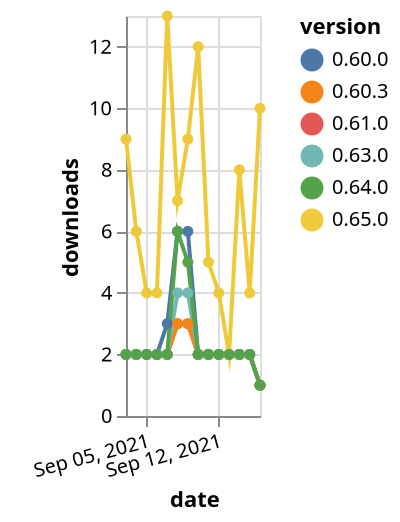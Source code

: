 {"$schema": "https://vega.github.io/schema/vega-lite/v5.json", "description": "A simple bar chart with embedded data.", "data": {"values": [{"date": "2021-09-03", "total": 10620, "delta": 2, "version": "0.60.0"}, {"date": "2021-09-04", "total": 10622, "delta": 2, "version": "0.60.0"}, {"date": "2021-09-05", "total": 10624, "delta": 2, "version": "0.60.0"}, {"date": "2021-09-06", "total": 10626, "delta": 2, "version": "0.60.0"}, {"date": "2021-09-07", "total": 10629, "delta": 3, "version": "0.60.0"}, {"date": "2021-09-08", "total": 10635, "delta": 6, "version": "0.60.0"}, {"date": "2021-09-09", "total": 10641, "delta": 6, "version": "0.60.0"}, {"date": "2021-09-10", "total": 10643, "delta": 2, "version": "0.60.0"}, {"date": "2021-09-11", "total": 10645, "delta": 2, "version": "0.60.0"}, {"date": "2021-09-12", "total": 10647, "delta": 2, "version": "0.60.0"}, {"date": "2021-09-13", "total": 10649, "delta": 2, "version": "0.60.0"}, {"date": "2021-09-14", "total": 10651, "delta": 2, "version": "0.60.0"}, {"date": "2021-09-15", "total": 10653, "delta": 2, "version": "0.60.0"}, {"date": "2021-09-16", "total": 10654, "delta": 1, "version": "0.60.0"}, {"date": "2021-09-03", "total": 3146, "delta": 2, "version": "0.61.0"}, {"date": "2021-09-04", "total": 3148, "delta": 2, "version": "0.61.0"}, {"date": "2021-09-05", "total": 3150, "delta": 2, "version": "0.61.0"}, {"date": "2021-09-06", "total": 3152, "delta": 2, "version": "0.61.0"}, {"date": "2021-09-07", "total": 3154, "delta": 2, "version": "0.61.0"}, {"date": "2021-09-08", "total": 3157, "delta": 3, "version": "0.61.0"}, {"date": "2021-09-09", "total": 3160, "delta": 3, "version": "0.61.0"}, {"date": "2021-09-10", "total": 3162, "delta": 2, "version": "0.61.0"}, {"date": "2021-09-11", "total": 3164, "delta": 2, "version": "0.61.0"}, {"date": "2021-09-12", "total": 3166, "delta": 2, "version": "0.61.0"}, {"date": "2021-09-13", "total": 3168, "delta": 2, "version": "0.61.0"}, {"date": "2021-09-14", "total": 3170, "delta": 2, "version": "0.61.0"}, {"date": "2021-09-15", "total": 3172, "delta": 2, "version": "0.61.0"}, {"date": "2021-09-16", "total": 3173, "delta": 1, "version": "0.61.0"}, {"date": "2021-09-03", "total": 2605, "delta": 2, "version": "0.60.3"}, {"date": "2021-09-04", "total": 2607, "delta": 2, "version": "0.60.3"}, {"date": "2021-09-05", "total": 2609, "delta": 2, "version": "0.60.3"}, {"date": "2021-09-06", "total": 2611, "delta": 2, "version": "0.60.3"}, {"date": "2021-09-07", "total": 2613, "delta": 2, "version": "0.60.3"}, {"date": "2021-09-08", "total": 2616, "delta": 3, "version": "0.60.3"}, {"date": "2021-09-09", "total": 2619, "delta": 3, "version": "0.60.3"}, {"date": "2021-09-10", "total": 2621, "delta": 2, "version": "0.60.3"}, {"date": "2021-09-11", "total": 2623, "delta": 2, "version": "0.60.3"}, {"date": "2021-09-12", "total": 2625, "delta": 2, "version": "0.60.3"}, {"date": "2021-09-13", "total": 2627, "delta": 2, "version": "0.60.3"}, {"date": "2021-09-14", "total": 2629, "delta": 2, "version": "0.60.3"}, {"date": "2021-09-15", "total": 2631, "delta": 2, "version": "0.60.3"}, {"date": "2021-09-16", "total": 2632, "delta": 1, "version": "0.60.3"}, {"date": "2021-09-03", "total": 6366, "delta": 2, "version": "0.63.0"}, {"date": "2021-09-04", "total": 6368, "delta": 2, "version": "0.63.0"}, {"date": "2021-09-05", "total": 6370, "delta": 2, "version": "0.63.0"}, {"date": "2021-09-06", "total": 6372, "delta": 2, "version": "0.63.0"}, {"date": "2021-09-07", "total": 6374, "delta": 2, "version": "0.63.0"}, {"date": "2021-09-08", "total": 6378, "delta": 4, "version": "0.63.0"}, {"date": "2021-09-09", "total": 6382, "delta": 4, "version": "0.63.0"}, {"date": "2021-09-10", "total": 6384, "delta": 2, "version": "0.63.0"}, {"date": "2021-09-11", "total": 6386, "delta": 2, "version": "0.63.0"}, {"date": "2021-09-12", "total": 6388, "delta": 2, "version": "0.63.0"}, {"date": "2021-09-13", "total": 6390, "delta": 2, "version": "0.63.0"}, {"date": "2021-09-14", "total": 6392, "delta": 2, "version": "0.63.0"}, {"date": "2021-09-15", "total": 6394, "delta": 2, "version": "0.63.0"}, {"date": "2021-09-16", "total": 6395, "delta": 1, "version": "0.63.0"}, {"date": "2021-09-03", "total": 5582, "delta": 9, "version": "0.65.0"}, {"date": "2021-09-04", "total": 5588, "delta": 6, "version": "0.65.0"}, {"date": "2021-09-05", "total": 5592, "delta": 4, "version": "0.65.0"}, {"date": "2021-09-06", "total": 5596, "delta": 4, "version": "0.65.0"}, {"date": "2021-09-07", "total": 5609, "delta": 13, "version": "0.65.0"}, {"date": "2021-09-08", "total": 5616, "delta": 7, "version": "0.65.0"}, {"date": "2021-09-09", "total": 5625, "delta": 9, "version": "0.65.0"}, {"date": "2021-09-10", "total": 5637, "delta": 12, "version": "0.65.0"}, {"date": "2021-09-11", "total": 5642, "delta": 5, "version": "0.65.0"}, {"date": "2021-09-12", "total": 5646, "delta": 4, "version": "0.65.0"}, {"date": "2021-09-13", "total": 5648, "delta": 2, "version": "0.65.0"}, {"date": "2021-09-14", "total": 5656, "delta": 8, "version": "0.65.0"}, {"date": "2021-09-15", "total": 5660, "delta": 4, "version": "0.65.0"}, {"date": "2021-09-16", "total": 5670, "delta": 10, "version": "0.65.0"}, {"date": "2021-09-03", "total": 4140, "delta": 2, "version": "0.64.0"}, {"date": "2021-09-04", "total": 4142, "delta": 2, "version": "0.64.0"}, {"date": "2021-09-05", "total": 4144, "delta": 2, "version": "0.64.0"}, {"date": "2021-09-06", "total": 4146, "delta": 2, "version": "0.64.0"}, {"date": "2021-09-07", "total": 4148, "delta": 2, "version": "0.64.0"}, {"date": "2021-09-08", "total": 4154, "delta": 6, "version": "0.64.0"}, {"date": "2021-09-09", "total": 4159, "delta": 5, "version": "0.64.0"}, {"date": "2021-09-10", "total": 4161, "delta": 2, "version": "0.64.0"}, {"date": "2021-09-11", "total": 4163, "delta": 2, "version": "0.64.0"}, {"date": "2021-09-12", "total": 4165, "delta": 2, "version": "0.64.0"}, {"date": "2021-09-13", "total": 4167, "delta": 2, "version": "0.64.0"}, {"date": "2021-09-14", "total": 4169, "delta": 2, "version": "0.64.0"}, {"date": "2021-09-15", "total": 4171, "delta": 2, "version": "0.64.0"}, {"date": "2021-09-16", "total": 4172, "delta": 1, "version": "0.64.0"}]}, "width": "container", "mark": {"type": "line", "point": {"filled": true}}, "encoding": {"x": {"field": "date", "type": "temporal", "timeUnit": "yearmonthdate", "title": "date", "axis": {"labelAngle": -15}}, "y": {"field": "delta", "type": "quantitative", "title": "downloads"}, "color": {"field": "version", "type": "nominal"}, "tooltip": {"field": "delta"}}}